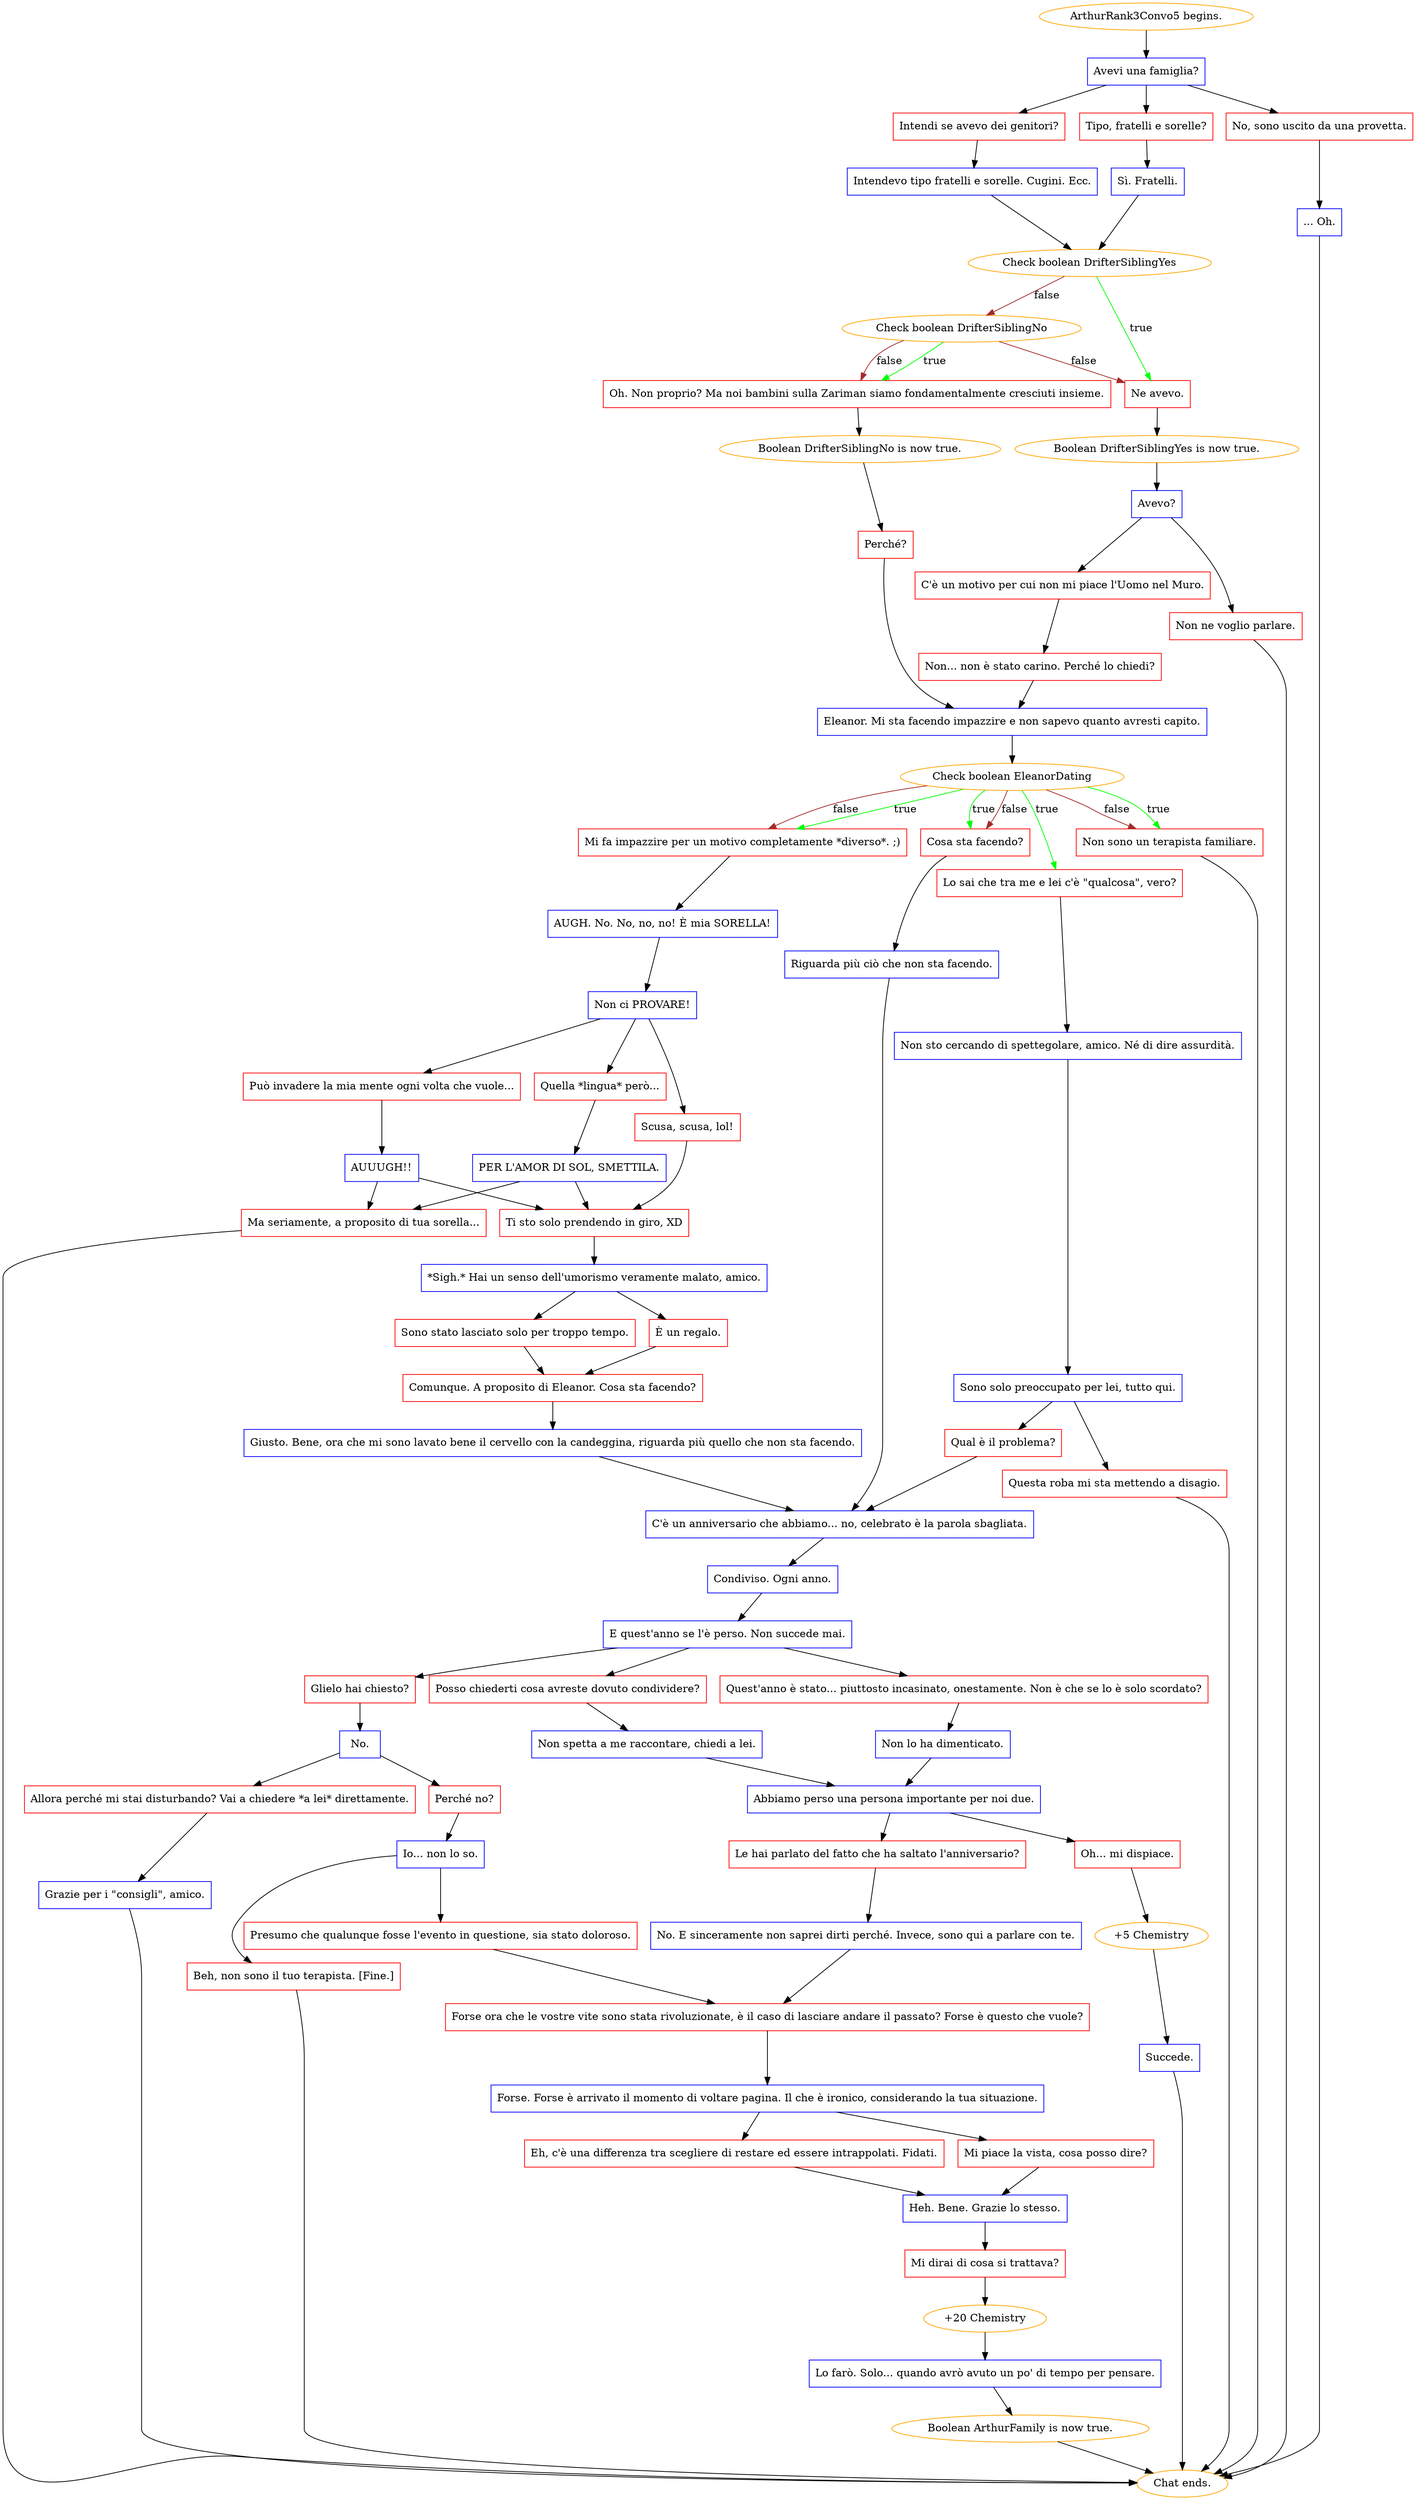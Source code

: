 digraph {
	"ArthurRank3Convo5 begins." [color=orange];
		"ArthurRank3Convo5 begins." -> j717545435;
	j717545435 [label="Avevi una famiglia?",shape=box,color=blue];
		j717545435 -> j1591238203;
		j717545435 -> j2671019120;
		j717545435 -> j1046460351;
	j1591238203 [label="Tipo, fratelli e sorelle?",shape=box,color=red];
		j1591238203 -> j912209902;
	j2671019120 [label="Intendi se avevo dei genitori?",shape=box,color=red];
		j2671019120 -> j1973798394;
	j1046460351 [label="No, sono uscito da una provetta.",shape=box,color=red];
		j1046460351 -> j2365126978;
	j912209902 [label="Sì. Fratelli.",shape=box,color=blue];
		j912209902 -> j4264579692;
	j1973798394 [label="Intendevo tipo fratelli e sorelle. Cugini. Ecc.",shape=box,color=blue];
		j1973798394 -> j4264579692;
	j2365126978 [label="... Oh.",shape=box,color=blue];
		j2365126978 -> "Chat ends.";
	j4264579692 [label="Check boolean DrifterSiblingYes",color=orange];
		j4264579692 -> j914469830 [label=true,color=green];
		j4264579692 -> j440642073 [label=false,color=brown];
	"Chat ends." [color=orange];
	j914469830 [label="Ne avevo.",shape=box,color=red];
		j914469830 -> j4239839960;
	j440642073 [label="Check boolean DrifterSiblingNo",color=orange];
		j440642073 -> j1935259014 [label=true,color=green];
		j440642073 -> j914469830 [label=false,color=brown];
		j440642073 -> j1935259014 [label=false,color=brown];
	j4239839960 [label="Boolean DrifterSiblingYes is now true.",color=orange];
		j4239839960 -> j3902267110;
	j1935259014 [label="Oh. Non proprio? Ma noi bambini sulla Zariman siamo fondamentalmente cresciuti insieme.",shape=box,color=red];
		j1935259014 -> j3531512734;
	j3902267110 [label="Avevo?",shape=box,color=blue];
		j3902267110 -> j505823895;
		j3902267110 -> j1028262805;
	j3531512734 [label="Boolean DrifterSiblingNo is now true.",color=orange];
		j3531512734 -> j3321480284;
	j505823895 [label="C'è un motivo per cui non mi piace l'Uomo nel Muro.",shape=box,color=red];
		j505823895 -> j435366418;
	j1028262805 [label="Non ne voglio parlare.",shape=box,color=red];
		j1028262805 -> "Chat ends.";
	j3321480284 [label="Perché?",shape=box,color=red];
		j3321480284 -> j2641518708;
	j435366418 [label="Non... non è stato carino. Perché lo chiedi?",shape=box,color=red];
		j435366418 -> j2641518708;
	j2641518708 [label="Eleanor. Mi sta facendo impazzire e non sapevo quanto avresti capito.",shape=box,color=blue];
		j2641518708 -> j2603314524;
	j2603314524 [label="Check boolean EleanorDating",color=orange];
		j2603314524 -> j1247818631 [label=true,color=green];
		j2603314524 -> j3443141198 [label=true,color=green];
		j2603314524 -> j55168130 [label=true,color=green];
		j2603314524 -> j3191800823 [label=true,color=green];
		j2603314524 -> j3443141198 [label=false,color=brown];
		j2603314524 -> j55168130 [label=false,color=brown];
		j2603314524 -> j3191800823 [label=false,color=brown];
	j1247818631 [label="Lo sai che tra me e lei c'è \"qualcosa\", vero?",shape=box,color=red];
		j1247818631 -> j3029543620;
	j3443141198 [label="Cosa sta facendo?",shape=box,color=red];
		j3443141198 -> j992949964;
	j55168130 [label="Mi fa impazzire per un motivo completamente *diverso*. ;)",shape=box,color=red];
		j55168130 -> j986498581;
	j3191800823 [label="Non sono un terapista familiare.",shape=box,color=red];
		j3191800823 -> "Chat ends.";
	j3029543620 [label="Non sto cercando di spettegolare, amico. Né di dire assurdità.",shape=box,color=blue];
		j3029543620 -> j361352218;
	j992949964 [label="Riguarda più ciò che non sta facendo.",shape=box,color=blue];
		j992949964 -> j639781307;
	j986498581 [label="AUGH. No. No, no, no! È mia SORELLA!",shape=box,color=blue];
		j986498581 -> j3430554954;
	j361352218 [label="Sono solo preoccupato per lei, tutto qui.",shape=box,color=blue];
		j361352218 -> j2409891558;
		j361352218 -> j3460492614;
	j639781307 [label="C'è un anniversario che abbiamo... no, celebrato è la parola sbagliata.",shape=box,color=blue];
		j639781307 -> j383265407;
	j3430554954 [label="Non ci PROVARE!",shape=box,color=blue];
		j3430554954 -> j800456027;
		j3430554954 -> j3766570778;
		j3430554954 -> j1483665365;
	j2409891558 [label="Qual è il problema?",shape=box,color=red];
		j2409891558 -> j639781307;
	j3460492614 [label="Questa roba mi sta mettendo a disagio.",shape=box,color=red];
		j3460492614 -> "Chat ends.";
	j383265407 [label="Condiviso. Ogni anno.",shape=box,color=blue];
		j383265407 -> j4069284541;
	j800456027 [label="Scusa, scusa, lol!",shape=box,color=red];
		j800456027 -> j2929270479;
	j3766570778 [label="Quella *lingua* però...",shape=box,color=red];
		j3766570778 -> j3858197700;
	j1483665365 [label="Può invadere la mia mente ogni volta che vuole...",shape=box,color=red];
		j1483665365 -> j3644305675;
	j4069284541 [label="E quest'anno se l'è perso. Non succede mai.",shape=box,color=blue];
		j4069284541 -> j2753105240;
		j4069284541 -> j2509159715;
		j4069284541 -> j3976902419;
	j2929270479 [label="Ti sto solo prendendo in giro, XD",shape=box,color=red];
		j2929270479 -> j3773826343;
	j3858197700 [label="PER L'AMOR DI SOL, SMETTILA.",shape=box,color=blue];
		j3858197700 -> j315660290;
		j3858197700 -> j2929270479;
	j3644305675 [label="AUUUGH!!",shape=box,color=blue];
		j3644305675 -> j315660290;
		j3644305675 -> j2929270479;
	j2753105240 [label="Quest'anno è stato... piuttosto incasinato, onestamente. Non è che se lo è solo scordato?",shape=box,color=red];
		j2753105240 -> j1072240954;
	j2509159715 [label="Posso chiederti cosa avreste dovuto condividere?",shape=box,color=red];
		j2509159715 -> j4280535212;
	j3976902419 [label="Glielo hai chiesto?",shape=box,color=red];
		j3976902419 -> j1847396779;
	j3773826343 [label="*Sigh.* Hai un senso dell'umorismo veramente malato, amico.",shape=box,color=blue];
		j3773826343 -> j2023961395;
		j3773826343 -> j691987024;
	j315660290 [label="Ma seriamente, a proposito di tua sorella...",shape=box,color=red];
		j315660290 -> "Chat ends.";
	j1072240954 [label="Non lo ha dimenticato.",shape=box,color=blue];
		j1072240954 -> j3355737312;
	j4280535212 [label="Non spetta a me raccontare, chiedi a lei.",shape=box,color=blue];
		j4280535212 -> j3355737312;
	j1847396779 [label="No.",shape=box,color=blue];
		j1847396779 -> j3719116291;
		j1847396779 -> j2305761296;
	j2023961395 [label="Sono stato lasciato solo per troppo tempo.",shape=box,color=red];
		j2023961395 -> j3094677796;
	j691987024 [label="È un regalo.",shape=box,color=red];
		j691987024 -> j3094677796;
	j3355737312 [label="Abbiamo perso una persona importante per noi due.",shape=box,color=blue];
		j3355737312 -> j2911815814;
		j3355737312 -> j3213243694;
	j3719116291 [label="Perché no?",shape=box,color=red];
		j3719116291 -> j4272702695;
	j2305761296 [label="Allora perché mi stai disturbando? Vai a chiedere *a lei* direttamente.",shape=box,color=red];
		j2305761296 -> j2193100470;
	j3094677796 [label="Comunque. A proposito di Eleanor. Cosa sta facendo?",shape=box,color=red];
		j3094677796 -> j1377666874;
	j2911815814 [label="Le hai parlato del fatto che ha saltato l'anniversario?",shape=box,color=red];
		j2911815814 -> j1882187596;
	j3213243694 [label="Oh... mi dispiace.",shape=box,color=red];
		j3213243694 -> j521599014;
	j4272702695 [label="Io... non lo so.",shape=box,color=blue];
		j4272702695 -> j2039929571;
		j4272702695 -> j1651176760;
	j2193100470 [label="Grazie per i \"consigli\", amico.",shape=box,color=blue];
		j2193100470 -> "Chat ends.";
	j1377666874 [label="Giusto. Bene, ora che mi sono lavato bene il cervello con la candeggina, riguarda più quello che non sta facendo.",shape=box,color=blue];
		j1377666874 -> j639781307;
	j1882187596 [label="No. E sinceramente non saprei dirti perché. Invece, sono qui a parlare con te.",shape=box,color=blue];
		j1882187596 -> j195321530;
	j521599014 [label="+5 Chemistry",color=orange];
		j521599014 -> j2879242001;
	j2039929571 [label="Presumo che qualunque fosse l'evento in questione, sia stato doloroso.",shape=box,color=red];
		j2039929571 -> j195321530;
	j1651176760 [label="Beh, non sono il tuo terapista. [Fine.]",shape=box,color=red];
		j1651176760 -> "Chat ends.";
	j195321530 [label="Forse ora che le vostre vite sono stata rivoluzionate, è il caso di lasciare andare il passato? Forse è questo che vuole?",shape=box,color=red];
		j195321530 -> j2073954082;
	j2879242001 [label="Succede.",shape=box,color=blue];
		j2879242001 -> "Chat ends.";
	j2073954082 [label="Forse. Forse è arrivato il momento di voltare pagina. Il che è ironico, considerando la tua situazione.",shape=box,color=blue];
		j2073954082 -> j3846576196;
		j2073954082 -> j4222421210;
	j3846576196 [label="Eh, c'è una differenza tra scegliere di restare ed essere intrappolati. Fidati.",shape=box,color=red];
		j3846576196 -> j3831676109;
	j4222421210 [label="Mi piace la vista, cosa posso dire?",shape=box,color=red];
		j4222421210 -> j3831676109;
	j3831676109 [label="Heh. Bene. Grazie lo stesso.",shape=box,color=blue];
		j3831676109 -> j1977213537;
	j1977213537 [label="Mi dirai di cosa si trattava?",shape=box,color=red];
		j1977213537 -> j2074389133;
	j2074389133 [label="+20 Chemistry",color=orange];
		j2074389133 -> j2615085280;
	j2615085280 [label="Lo farò. Solo... quando avrò avuto un po' di tempo per pensare.",shape=box,color=blue];
		j2615085280 -> j390799925;
	j390799925 [label="Boolean ArthurFamily is now true.",color=orange];
		j390799925 -> "Chat ends.";
}